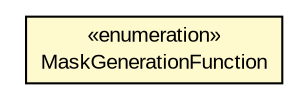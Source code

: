 #!/usr/local/bin/dot
#
# Class diagram 
# Generated by UMLGraph version R5_6-24-gf6e263 (http://www.umlgraph.org/)
#

digraph G {
	edge [fontname="arial",fontsize=10,labelfontname="arial",labelfontsize=10];
	node [fontname="arial",fontsize=10,shape=plaintext];
	nodesep=0.25;
	ranksep=0.5;
	// eu.europa.esig.dss.MaskGenerationFunction
	c424397 [label=<<table title="eu.europa.esig.dss.MaskGenerationFunction" border="0" cellborder="1" cellspacing="0" cellpadding="2" port="p" bgcolor="lemonChiffon" href="./MaskGenerationFunction.html">
		<tr><td><table border="0" cellspacing="0" cellpadding="1">
<tr><td align="center" balign="center"> &#171;enumeration&#187; </td></tr>
<tr><td align="center" balign="center"> MaskGenerationFunction </td></tr>
		</table></td></tr>
		</table>>, URL="./MaskGenerationFunction.html", fontname="arial", fontcolor="black", fontsize=10.0];
}

